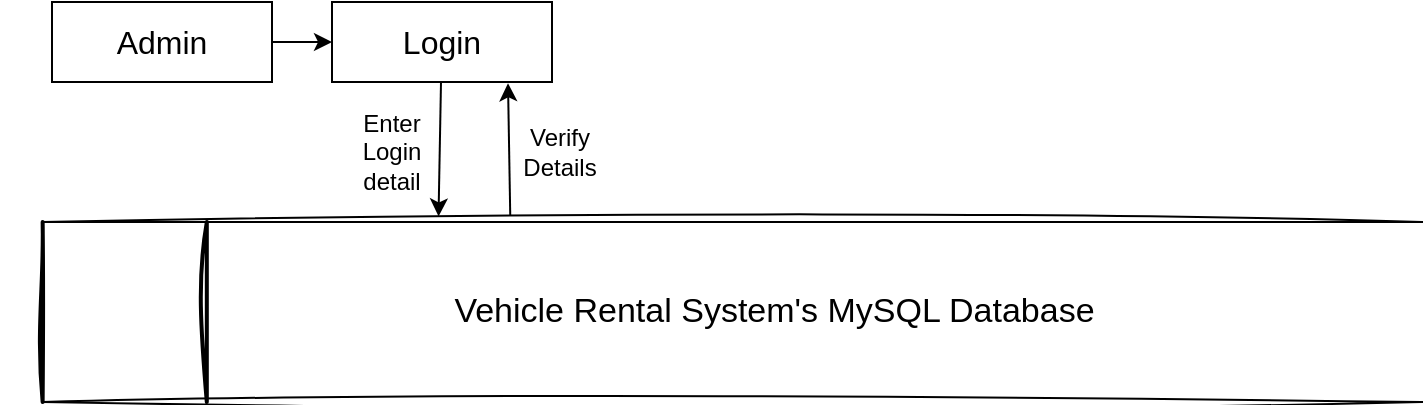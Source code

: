 <mxfile version="21.6.8" type="github">
  <diagram name="Page-1" id="jffwoXQwIN7-Dc_d1E5Y">
    <mxGraphModel dx="1050" dy="562" grid="1" gridSize="10" guides="1" tooltips="1" connect="1" arrows="1" fold="1" page="1" pageScale="1" pageWidth="1100" pageHeight="850" math="0" shadow="0">
      <root>
        <mxCell id="0" />
        <mxCell id="1" parent="0" />
        <mxCell id="aIiLaP_5FUNB_zPbcydn-7" value="" style="group" vertex="1" connectable="0" parent="1">
          <mxGeometry x="195" y="400" width="710" height="90" as="geometry" />
        </mxCell>
        <mxCell id="aIiLaP_5FUNB_zPbcydn-2" value="&lt;font style=&quot;font-size: 17px;&quot;&gt;&amp;nbsp; &amp;nbsp; &amp;nbsp; &amp;nbsp; &amp;nbsp;Vehicle Rental System&#39;s MySQL Database&lt;/font&gt;" style="shape=partialRectangle;whiteSpace=wrap;html=1;left=0;right=0;fillColor=none;sketch=1;curveFitting=1;jiggle=2;" vertex="1" parent="aIiLaP_5FUNB_zPbcydn-7">
          <mxGeometry x="20.326" width="689.674" height="90" as="geometry" />
        </mxCell>
        <mxCell id="aIiLaP_5FUNB_zPbcydn-3" value="" style="line;strokeWidth=2;direction=south;html=1;sketch=1;curveFitting=1;jiggle=2;" vertex="1" parent="aIiLaP_5FUNB_zPbcydn-7">
          <mxGeometry width="40.644" height="90" as="geometry" />
        </mxCell>
        <mxCell id="aIiLaP_5FUNB_zPbcydn-8" value="" style="line;strokeWidth=2;direction=south;html=1;sketch=1;curveFitting=1;jiggle=2;" vertex="1" parent="aIiLaP_5FUNB_zPbcydn-7">
          <mxGeometry x="95.577" width="13.654" height="90" as="geometry" />
        </mxCell>
        <mxCell id="aIiLaP_5FUNB_zPbcydn-9" value="&lt;font style=&quot;font-size: 16px;&quot;&gt;Admin&lt;/font&gt;" style="rounded=0;whiteSpace=wrap;html=1;" vertex="1" parent="1">
          <mxGeometry x="220" y="290" width="110" height="40" as="geometry" />
        </mxCell>
        <mxCell id="aIiLaP_5FUNB_zPbcydn-10" value="&lt;font style=&quot;font-size: 16px;&quot;&gt;Login&lt;/font&gt;" style="rounded=0;whiteSpace=wrap;html=1;" vertex="1" parent="1">
          <mxGeometry x="360" y="290" width="110" height="40" as="geometry" />
        </mxCell>
        <mxCell id="aIiLaP_5FUNB_zPbcydn-11" value="" style="endArrow=classic;html=1;rounded=0;exitX=1;exitY=0.5;exitDx=0;exitDy=0;" edge="1" parent="1" source="aIiLaP_5FUNB_zPbcydn-9">
          <mxGeometry width="50" height="50" relative="1" as="geometry">
            <mxPoint x="310" y="360" as="sourcePoint" />
            <mxPoint x="360" y="310" as="targetPoint" />
          </mxGeometry>
        </mxCell>
        <mxCell id="aIiLaP_5FUNB_zPbcydn-12" value="" style="endArrow=classic;html=1;rounded=0;exitX=0.339;exitY=-0.036;exitDx=0;exitDy=0;exitPerimeter=0;entryX=0.8;entryY=1.016;entryDx=0;entryDy=0;entryPerimeter=0;" edge="1" parent="1" source="aIiLaP_5FUNB_zPbcydn-2" target="aIiLaP_5FUNB_zPbcydn-10">
          <mxGeometry width="50" height="50" relative="1" as="geometry">
            <mxPoint x="400" y="380" as="sourcePoint" />
            <mxPoint x="450" y="330" as="targetPoint" />
          </mxGeometry>
        </mxCell>
        <mxCell id="aIiLaP_5FUNB_zPbcydn-13" value="" style="endArrow=classic;html=1;rounded=0;exitX=0.339;exitY=-0.036;exitDx=0;exitDy=0;exitPerimeter=0;entryX=0.287;entryY=-0.031;entryDx=0;entryDy=0;entryPerimeter=0;" edge="1" parent="1" target="aIiLaP_5FUNB_zPbcydn-2">
          <mxGeometry width="50" height="50" relative="1" as="geometry">
            <mxPoint x="414.5" y="330" as="sourcePoint" />
            <mxPoint x="410" y="400" as="targetPoint" />
          </mxGeometry>
        </mxCell>
        <mxCell id="aIiLaP_5FUNB_zPbcydn-14" value="Enter Login detail" style="text;html=1;strokeColor=none;fillColor=none;align=center;verticalAlign=middle;whiteSpace=wrap;rounded=0;" vertex="1" parent="1">
          <mxGeometry x="360" y="350" width="60" height="30" as="geometry" />
        </mxCell>
        <mxCell id="aIiLaP_5FUNB_zPbcydn-15" value="Verify Details" style="text;html=1;strokeColor=none;fillColor=none;align=center;verticalAlign=middle;whiteSpace=wrap;rounded=0;" vertex="1" parent="1">
          <mxGeometry x="444" y="350" width="60" height="30" as="geometry" />
        </mxCell>
      </root>
    </mxGraphModel>
  </diagram>
</mxfile>
